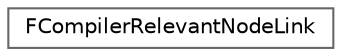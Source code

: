 digraph "Graphical Class Hierarchy"
{
 // INTERACTIVE_SVG=YES
 // LATEX_PDF_SIZE
  bgcolor="transparent";
  edge [fontname=Helvetica,fontsize=10,labelfontname=Helvetica,labelfontsize=10];
  node [fontname=Helvetica,fontsize=10,shape=box,height=0.2,width=0.4];
  rankdir="LR";
  Node0 [id="Node000000",label="FCompilerRelevantNodeLink",height=0.2,width=0.4,color="grey40", fillcolor="white", style="filled",URL="$d6/dd5/structFCompilerRelevantNodeLink.html",tooltip=" "];
}
